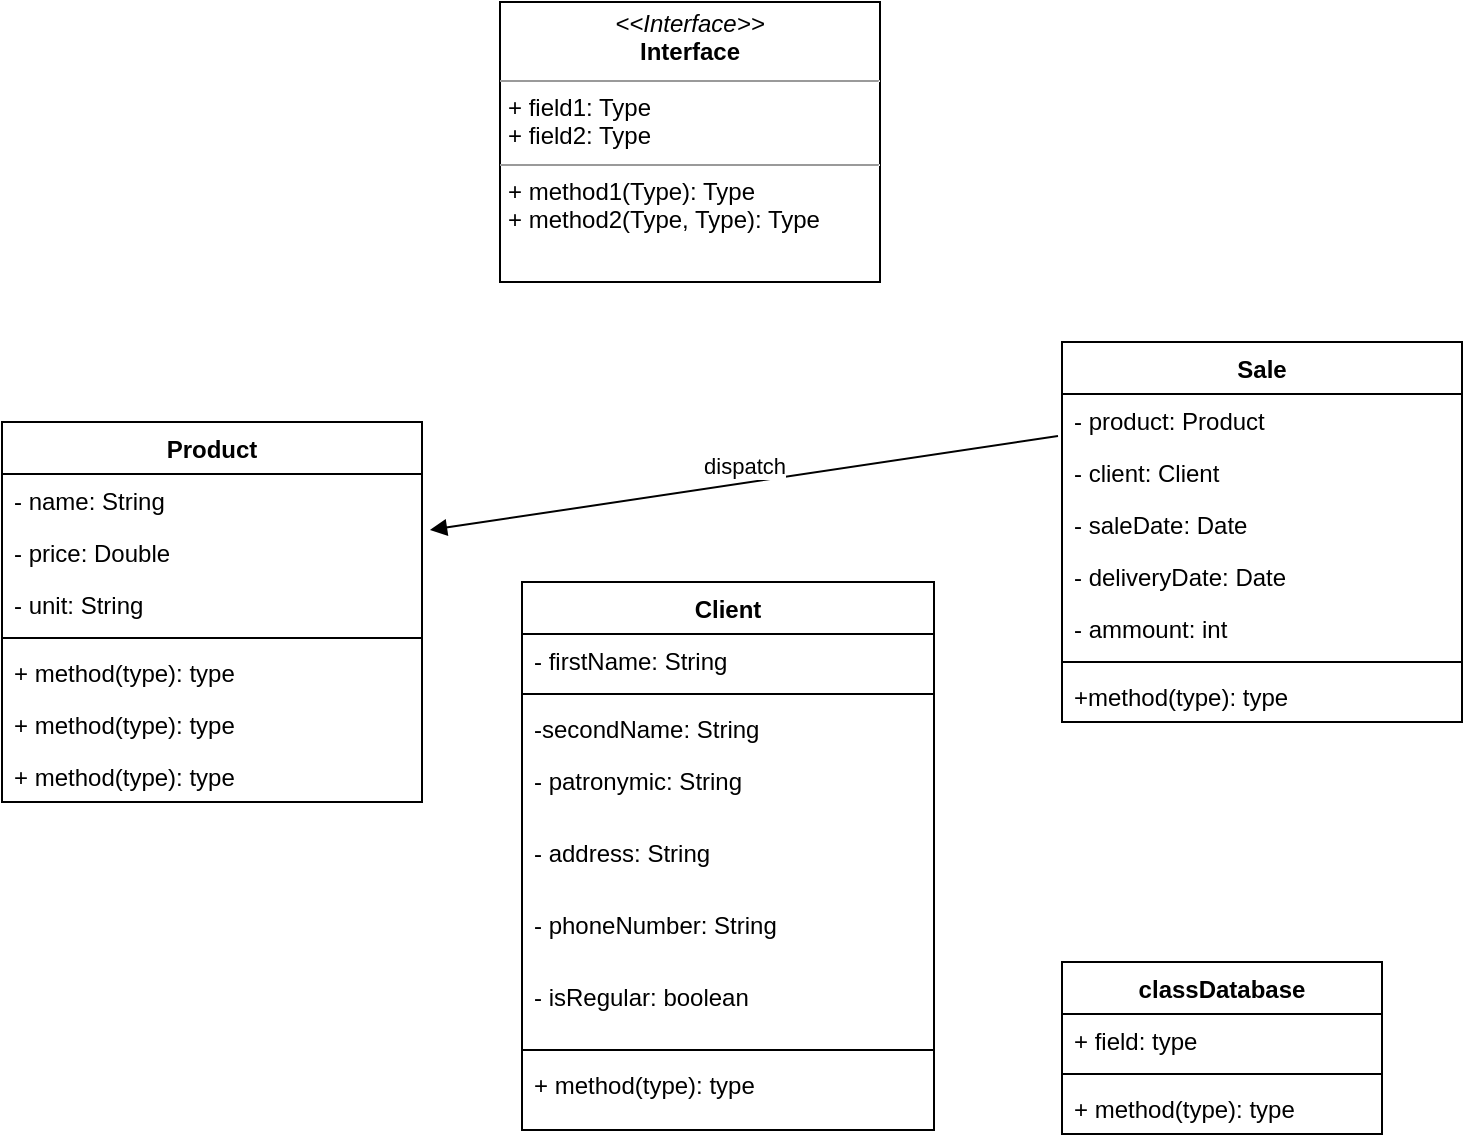 <mxfile version="13.7.7" type="github">
  <diagram id="2gWSTAZNYvrGn-6cMmkQ" name="Page-1">
    <mxGraphModel dx="1422" dy="762" grid="1" gridSize="10" guides="1" tooltips="1" connect="1" arrows="1" fold="1" page="1" pageScale="1" pageWidth="827" pageHeight="1169" math="0" shadow="0">
      <root>
        <mxCell id="0" />
        <mxCell id="1" parent="0" />
        <mxCell id="GCn72i7jhavmTh7vxMiL-1" value="&lt;p style=&quot;margin:0px;margin-top:4px;text-align:center;&quot;&gt;&lt;i&gt;&amp;lt;&amp;lt;Interface&amp;gt;&amp;gt;&lt;/i&gt;&lt;br/&gt;&lt;b&gt;Interface&lt;/b&gt;&lt;/p&gt;&lt;hr size=&quot;1&quot;/&gt;&lt;p style=&quot;margin:0px;margin-left:4px;&quot;&gt;+ field1: Type&lt;br/&gt;+ field2: Type&lt;/p&gt;&lt;hr size=&quot;1&quot;/&gt;&lt;p style=&quot;margin:0px;margin-left:4px;&quot;&gt;+ method1(Type): Type&lt;br/&gt;+ method2(Type, Type): Type&lt;/p&gt;" style="verticalAlign=top;align=left;overflow=fill;fontSize=12;fontFamily=Helvetica;html=1;" parent="1" vertex="1">
          <mxGeometry x="319" y="30" width="190" height="140" as="geometry" />
        </mxCell>
        <mxCell id="2g1AAG5nh47R29ZNs-mV-1" value="Product" style="swimlane;fontStyle=1;align=center;verticalAlign=top;childLayout=stackLayout;horizontal=1;startSize=26;horizontalStack=0;resizeParent=1;resizeParentMax=0;resizeLast=0;collapsible=1;marginBottom=0;" parent="1" vertex="1">
          <mxGeometry x="70" y="240" width="210" height="190" as="geometry" />
        </mxCell>
        <mxCell id="2g1AAG5nh47R29ZNs-mV-2" value="- name: String" style="text;strokeColor=none;fillColor=none;align=left;verticalAlign=top;spacingLeft=4;spacingRight=4;overflow=hidden;rotatable=0;points=[[0,0.5],[1,0.5]];portConstraint=eastwest;" parent="2g1AAG5nh47R29ZNs-mV-1" vertex="1">
          <mxGeometry y="26" width="210" height="26" as="geometry" />
        </mxCell>
        <mxCell id="GCn72i7jhavmTh7vxMiL-3" value="- price: Double" style="text;strokeColor=none;fillColor=none;align=left;verticalAlign=top;spacingLeft=4;spacingRight=4;overflow=hidden;rotatable=0;points=[[0,0.5],[1,0.5]];portConstraint=eastwest;" parent="2g1AAG5nh47R29ZNs-mV-1" vertex="1">
          <mxGeometry y="52" width="210" height="26" as="geometry" />
        </mxCell>
        <mxCell id="GCn72i7jhavmTh7vxMiL-5" value="- unit: String" style="text;strokeColor=none;fillColor=none;align=left;verticalAlign=top;spacingLeft=4;spacingRight=4;overflow=hidden;rotatable=0;points=[[0,0.5],[1,0.5]];portConstraint=eastwest;" parent="2g1AAG5nh47R29ZNs-mV-1" vertex="1">
          <mxGeometry y="78" width="210" height="26" as="geometry" />
        </mxCell>
        <mxCell id="GCn72i7jhavmTh7vxMiL-6" value="" style="line;strokeWidth=1;fillColor=none;align=left;verticalAlign=middle;spacingTop=-1;spacingLeft=3;spacingRight=3;rotatable=0;labelPosition=right;points=[];portConstraint=eastwest;" parent="2g1AAG5nh47R29ZNs-mV-1" vertex="1">
          <mxGeometry y="104" width="210" height="8" as="geometry" />
        </mxCell>
        <mxCell id="2g1AAG5nh47R29ZNs-mV-4" value="+ method(type): type" style="text;strokeColor=none;fillColor=none;align=left;verticalAlign=top;spacingLeft=4;spacingRight=4;overflow=hidden;rotatable=0;points=[[0,0.5],[1,0.5]];portConstraint=eastwest;" parent="2g1AAG5nh47R29ZNs-mV-1" vertex="1">
          <mxGeometry y="112" width="210" height="26" as="geometry" />
        </mxCell>
        <mxCell id="GCn72i7jhavmTh7vxMiL-2" value="+ method(type): type" style="text;strokeColor=none;fillColor=none;align=left;verticalAlign=top;spacingLeft=4;spacingRight=4;overflow=hidden;rotatable=0;points=[[0,0.5],[1,0.5]];portConstraint=eastwest;" parent="2g1AAG5nh47R29ZNs-mV-1" vertex="1">
          <mxGeometry y="138" width="210" height="26" as="geometry" />
        </mxCell>
        <mxCell id="GCn72i7jhavmTh7vxMiL-4" value="+ method(type): type" style="text;strokeColor=none;fillColor=none;align=left;verticalAlign=top;spacingLeft=4;spacingRight=4;overflow=hidden;rotatable=0;points=[[0,0.5],[1,0.5]];portConstraint=eastwest;" parent="2g1AAG5nh47R29ZNs-mV-1" vertex="1">
          <mxGeometry y="164" width="210" height="26" as="geometry" />
        </mxCell>
        <mxCell id="2g1AAG5nh47R29ZNs-mV-9" value="Client" style="swimlane;fontStyle=1;align=center;verticalAlign=top;childLayout=stackLayout;horizontal=1;startSize=26;horizontalStack=0;resizeParent=1;resizeParentMax=0;resizeLast=0;collapsible=1;marginBottom=0;" parent="1" vertex="1">
          <mxGeometry x="330" y="320" width="206" height="274" as="geometry" />
        </mxCell>
        <mxCell id="2g1AAG5nh47R29ZNs-mV-10" value="- firstName: String" style="text;strokeColor=none;fillColor=none;align=left;verticalAlign=top;spacingLeft=4;spacingRight=4;overflow=hidden;rotatable=0;points=[[0,0.5],[1,0.5]];portConstraint=eastwest;" parent="2g1AAG5nh47R29ZNs-mV-9" vertex="1">
          <mxGeometry y="26" width="206" height="26" as="geometry" />
        </mxCell>
        <mxCell id="2g1AAG5nh47R29ZNs-mV-11" value="" style="line;strokeWidth=1;fillColor=none;align=left;verticalAlign=middle;spacingTop=-1;spacingLeft=3;spacingRight=3;rotatable=0;labelPosition=right;points=[];portConstraint=eastwest;" parent="2g1AAG5nh47R29ZNs-mV-9" vertex="1">
          <mxGeometry y="52" width="206" height="8" as="geometry" />
        </mxCell>
        <mxCell id="GCn72i7jhavmTh7vxMiL-11" value="-secondName: String" style="text;strokeColor=none;fillColor=none;align=left;verticalAlign=top;spacingLeft=4;spacingRight=4;overflow=hidden;rotatable=0;points=[[0,0.5],[1,0.5]];portConstraint=eastwest;" parent="2g1AAG5nh47R29ZNs-mV-9" vertex="1">
          <mxGeometry y="60" width="206" height="26" as="geometry" />
        </mxCell>
        <mxCell id="GCn72i7jhavmTh7vxMiL-12" value="- patronymic: String" style="text;strokeColor=none;fillColor=none;align=left;verticalAlign=top;spacingLeft=4;spacingRight=4;overflow=hidden;rotatable=0;points=[[0,0.5],[1,0.5]];portConstraint=eastwest;" parent="2g1AAG5nh47R29ZNs-mV-9" vertex="1">
          <mxGeometry y="86" width="206" height="36" as="geometry" />
        </mxCell>
        <mxCell id="GCn72i7jhavmTh7vxMiL-13" value="- address: String" style="text;strokeColor=none;fillColor=none;align=left;verticalAlign=top;spacingLeft=4;spacingRight=4;overflow=hidden;rotatable=0;points=[[0,0.5],[1,0.5]];portConstraint=eastwest;" parent="2g1AAG5nh47R29ZNs-mV-9" vertex="1">
          <mxGeometry y="122" width="206" height="36" as="geometry" />
        </mxCell>
        <mxCell id="GCn72i7jhavmTh7vxMiL-15" value="- phoneNumber: String" style="text;strokeColor=none;fillColor=none;align=left;verticalAlign=top;spacingLeft=4;spacingRight=4;overflow=hidden;rotatable=0;points=[[0,0.5],[1,0.5]];portConstraint=eastwest;" parent="2g1AAG5nh47R29ZNs-mV-9" vertex="1">
          <mxGeometry y="158" width="206" height="36" as="geometry" />
        </mxCell>
        <mxCell id="GCn72i7jhavmTh7vxMiL-16" value="- isRegular: boolean" style="text;strokeColor=none;fillColor=none;align=left;verticalAlign=top;spacingLeft=4;spacingRight=4;overflow=hidden;rotatable=0;points=[[0,0.5],[1,0.5]];portConstraint=eastwest;" parent="2g1AAG5nh47R29ZNs-mV-9" vertex="1">
          <mxGeometry y="194" width="206" height="36" as="geometry" />
        </mxCell>
        <mxCell id="GCn72i7jhavmTh7vxMiL-17" value="" style="line;strokeWidth=1;fillColor=none;align=left;verticalAlign=middle;spacingTop=-1;spacingLeft=3;spacingRight=3;rotatable=0;labelPosition=right;points=[];portConstraint=eastwest;" parent="2g1AAG5nh47R29ZNs-mV-9" vertex="1">
          <mxGeometry y="230" width="206" height="8" as="geometry" />
        </mxCell>
        <mxCell id="2g1AAG5nh47R29ZNs-mV-12" value="+ method(type): type" style="text;strokeColor=none;fillColor=none;align=left;verticalAlign=top;spacingLeft=4;spacingRight=4;overflow=hidden;rotatable=0;points=[[0,0.5],[1,0.5]];portConstraint=eastwest;" parent="2g1AAG5nh47R29ZNs-mV-9" vertex="1">
          <mxGeometry y="238" width="206" height="36" as="geometry" />
        </mxCell>
        <mxCell id="2g1AAG5nh47R29ZNs-mV-5" value="Sale" style="swimlane;fontStyle=1;align=center;verticalAlign=top;childLayout=stackLayout;horizontal=1;startSize=26;horizontalStack=0;resizeParent=1;resizeParentMax=0;resizeLast=0;collapsible=1;marginBottom=0;" parent="1" vertex="1">
          <mxGeometry x="600" y="200" width="200" height="190" as="geometry" />
        </mxCell>
        <mxCell id="2g1AAG5nh47R29ZNs-mV-6" value="- product: Product" style="text;strokeColor=none;fillColor=none;align=left;verticalAlign=top;spacingLeft=4;spacingRight=4;overflow=hidden;rotatable=0;points=[[0,0.5],[1,0.5]];portConstraint=eastwest;" parent="2g1AAG5nh47R29ZNs-mV-5" vertex="1">
          <mxGeometry y="26" width="200" height="26" as="geometry" />
        </mxCell>
        <mxCell id="GCn72i7jhavmTh7vxMiL-18" value="- client: Client" style="text;strokeColor=none;fillColor=none;align=left;verticalAlign=top;spacingLeft=4;spacingRight=4;overflow=hidden;rotatable=0;points=[[0,0.5],[1,0.5]];portConstraint=eastwest;" parent="2g1AAG5nh47R29ZNs-mV-5" vertex="1">
          <mxGeometry y="52" width="200" height="26" as="geometry" />
        </mxCell>
        <mxCell id="2g1AAG5nh47R29ZNs-mV-8" value="- saleDate: Date" style="text;strokeColor=none;fillColor=none;align=left;verticalAlign=top;spacingLeft=4;spacingRight=4;overflow=hidden;rotatable=0;points=[[0,0.5],[1,0.5]];portConstraint=eastwest;" parent="2g1AAG5nh47R29ZNs-mV-5" vertex="1">
          <mxGeometry y="78" width="200" height="26" as="geometry" />
        </mxCell>
        <mxCell id="GCn72i7jhavmTh7vxMiL-19" value="- deliveryDate: Date" style="text;strokeColor=none;fillColor=none;align=left;verticalAlign=top;spacingLeft=4;spacingRight=4;overflow=hidden;rotatable=0;points=[[0,0.5],[1,0.5]];portConstraint=eastwest;" parent="2g1AAG5nh47R29ZNs-mV-5" vertex="1">
          <mxGeometry y="104" width="200" height="26" as="geometry" />
        </mxCell>
        <mxCell id="GCn72i7jhavmTh7vxMiL-20" value="- ammount: int" style="text;strokeColor=none;fillColor=none;align=left;verticalAlign=top;spacingLeft=4;spacingRight=4;overflow=hidden;rotatable=0;points=[[0,0.5],[1,0.5]];portConstraint=eastwest;" parent="2g1AAG5nh47R29ZNs-mV-5" vertex="1">
          <mxGeometry y="130" width="200" height="26" as="geometry" />
        </mxCell>
        <mxCell id="GCn72i7jhavmTh7vxMiL-21" value="" style="line;strokeWidth=1;fillColor=none;align=left;verticalAlign=middle;spacingTop=-1;spacingLeft=3;spacingRight=3;rotatable=0;labelPosition=right;points=[];portConstraint=eastwest;" parent="2g1AAG5nh47R29ZNs-mV-5" vertex="1">
          <mxGeometry y="156" width="200" height="8" as="geometry" />
        </mxCell>
        <mxCell id="GCn72i7jhavmTh7vxMiL-26" value="+method(type): type" style="text;strokeColor=none;fillColor=none;align=left;verticalAlign=top;spacingLeft=4;spacingRight=4;overflow=hidden;rotatable=0;points=[[0,0.5],[1,0.5]];portConstraint=eastwest;" parent="2g1AAG5nh47R29ZNs-mV-5" vertex="1">
          <mxGeometry y="164" width="200" height="26" as="geometry" />
        </mxCell>
        <mxCell id="GCn72i7jhavmTh7vxMiL-27" value="classDatabase" style="swimlane;fontStyle=1;align=center;verticalAlign=top;childLayout=stackLayout;horizontal=1;startSize=26;horizontalStack=0;resizeParent=1;resizeParentMax=0;resizeLast=0;collapsible=1;marginBottom=0;" parent="1" vertex="1">
          <mxGeometry x="600" y="510" width="160" height="86" as="geometry" />
        </mxCell>
        <mxCell id="GCn72i7jhavmTh7vxMiL-28" value="+ field: type" style="text;strokeColor=none;fillColor=none;align=left;verticalAlign=top;spacingLeft=4;spacingRight=4;overflow=hidden;rotatable=0;points=[[0,0.5],[1,0.5]];portConstraint=eastwest;" parent="GCn72i7jhavmTh7vxMiL-27" vertex="1">
          <mxGeometry y="26" width="160" height="26" as="geometry" />
        </mxCell>
        <mxCell id="GCn72i7jhavmTh7vxMiL-29" value="" style="line;strokeWidth=1;fillColor=none;align=left;verticalAlign=middle;spacingTop=-1;spacingLeft=3;spacingRight=3;rotatable=0;labelPosition=right;points=[];portConstraint=eastwest;" parent="GCn72i7jhavmTh7vxMiL-27" vertex="1">
          <mxGeometry y="52" width="160" height="8" as="geometry" />
        </mxCell>
        <mxCell id="GCn72i7jhavmTh7vxMiL-30" value="+ method(type): type" style="text;strokeColor=none;fillColor=none;align=left;verticalAlign=top;spacingLeft=4;spacingRight=4;overflow=hidden;rotatable=0;points=[[0,0.5],[1,0.5]];portConstraint=eastwest;" parent="GCn72i7jhavmTh7vxMiL-27" vertex="1">
          <mxGeometry y="60" width="160" height="26" as="geometry" />
        </mxCell>
        <mxCell id="9xuTeCfYDCRUsHJojJR3-3" value="dispatch" style="html=1;verticalAlign=bottom;endArrow=block;entryX=1.019;entryY=0.077;entryDx=0;entryDy=0;entryPerimeter=0;exitX=-0.01;exitY=0.808;exitDx=0;exitDy=0;exitPerimeter=0;" edge="1" parent="1" source="2g1AAG5nh47R29ZNs-mV-6" target="GCn72i7jhavmTh7vxMiL-3">
          <mxGeometry width="80" relative="1" as="geometry">
            <mxPoint x="560" y="220" as="sourcePoint" />
            <mxPoint x="480" y="220" as="targetPoint" />
          </mxGeometry>
        </mxCell>
      </root>
    </mxGraphModel>
  </diagram>
</mxfile>
